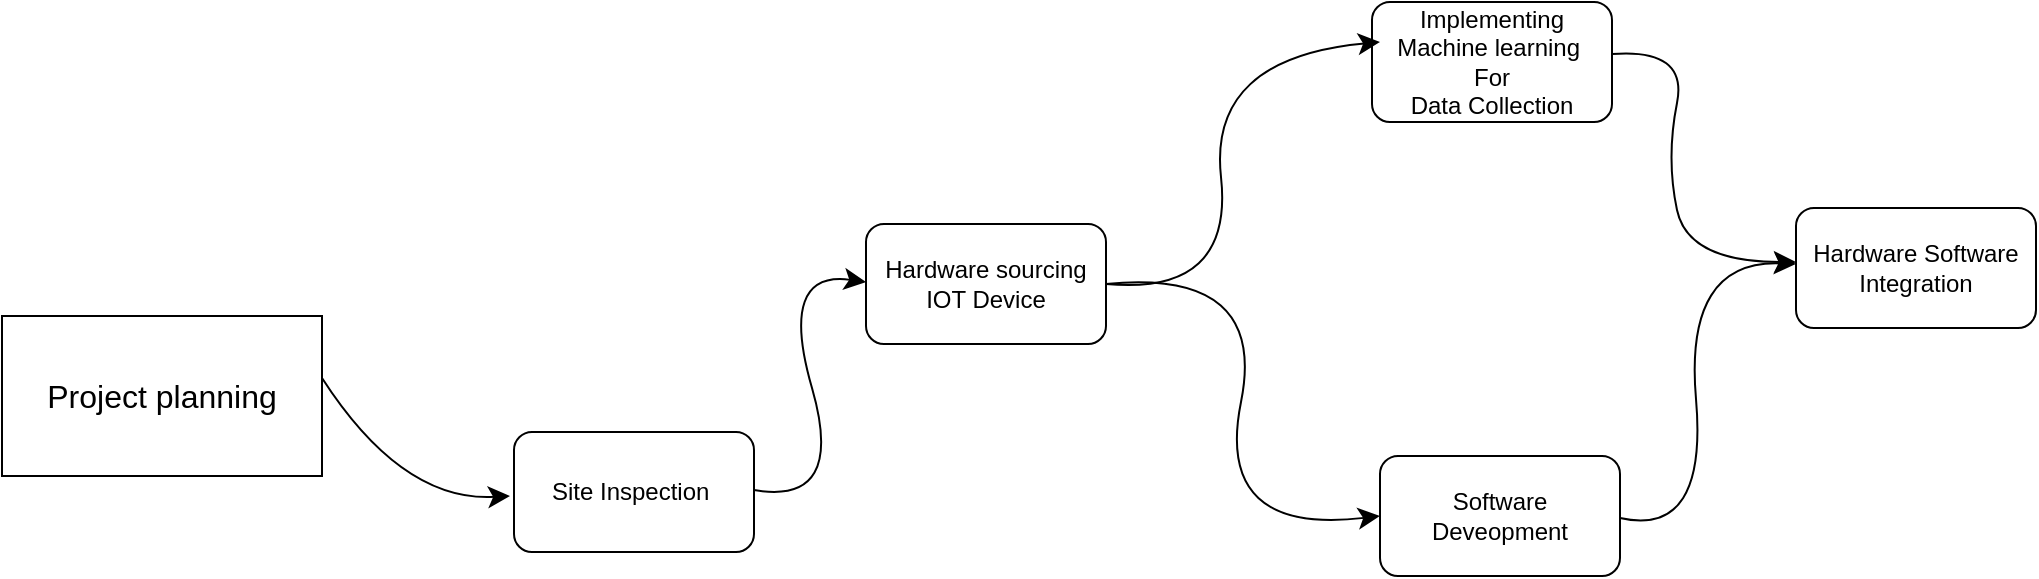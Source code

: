 <mxfile version="24.0.0" type="github">
  <diagram name="Page-1" id="iJkEJ1rcQp7hbcqYqNzw">
    <mxGraphModel dx="1546" dy="590" grid="0" gridSize="10" guides="1" tooltips="1" connect="1" arrows="1" fold="1" page="0" pageScale="1" pageWidth="827" pageHeight="1169" math="0" shadow="0">
      <root>
        <mxCell id="0" />
        <mxCell id="1" parent="0" />
        <mxCell id="ZFDVp7OSxAcBzb1-uy14-2" value="&lt;span style=&quot;font-size: 16px;&quot;&gt;Project planning&lt;/span&gt;" style="rounded=0;whiteSpace=wrap;html=1;" vertex="1" parent="1">
          <mxGeometry x="-305" y="218" width="160" height="80" as="geometry" />
        </mxCell>
        <mxCell id="ZFDVp7OSxAcBzb1-uy14-6" value="Site Inspection&amp;nbsp;" style="rounded=1;whiteSpace=wrap;html=1;" vertex="1" parent="1">
          <mxGeometry x="-49" y="276" width="120" height="60" as="geometry" />
        </mxCell>
        <mxCell id="ZFDVp7OSxAcBzb1-uy14-9" value="Implementing Machine learning&amp;nbsp;&lt;div&gt;For&lt;/div&gt;&lt;div&gt;Data Collection&lt;/div&gt;" style="rounded=1;whiteSpace=wrap;html=1;" vertex="1" parent="1">
          <mxGeometry x="380" y="61" width="120" height="60" as="geometry" />
        </mxCell>
        <mxCell id="ZFDVp7OSxAcBzb1-uy14-12" value="Software Deveopment" style="rounded=1;whiteSpace=wrap;html=1;" vertex="1" parent="1">
          <mxGeometry x="384" y="288" width="120" height="60" as="geometry" />
        </mxCell>
        <mxCell id="ZFDVp7OSxAcBzb1-uy14-13" value="Hardware Software&lt;div&gt;Integration&lt;/div&gt;" style="rounded=1;whiteSpace=wrap;html=1;" vertex="1" parent="1">
          <mxGeometry x="592" y="164" width="120" height="60" as="geometry" />
        </mxCell>
        <mxCell id="ZFDVp7OSxAcBzb1-uy14-14" value="&lt;span style=&quot;caret-color: rgb(0, 0, 0); color: rgb(0, 0, 0); font-family: Helvetica; font-size: 12px; font-style: normal; font-variant-caps: normal; font-weight: 400; letter-spacing: normal; orphans: auto; text-align: center; text-indent: 0px; text-transform: none; white-space: normal; widows: auto; word-spacing: 0px; -webkit-tap-highlight-color: rgba(26, 26, 26, 0.3); -webkit-text-size-adjust: none; -webkit-text-stroke-width: 0px; background-color: rgb(255, 255, 255); text-decoration: none; display: inline !important; float: none;&quot;&gt;Hardware sourcing&lt;/span&gt;&lt;div style=&quot;caret-color: rgb(0, 0, 0); color: rgb(0, 0, 0); font-family: Helvetica; font-size: 12px; font-style: normal; font-variant-caps: normal; font-weight: 400; letter-spacing: normal; orphans: auto; text-align: center; text-indent: 0px; text-transform: none; white-space: normal; widows: auto; word-spacing: 0px; -webkit-tap-highlight-color: rgba(26, 26, 26, 0.3); -webkit-text-size-adjust: none; -webkit-text-stroke-width: 0px; text-decoration: none;&quot;&gt;IOT Device&lt;/div&gt;" style="rounded=1;whiteSpace=wrap;html=1;" vertex="1" parent="1">
          <mxGeometry x="127" y="172" width="120" height="60" as="geometry" />
        </mxCell>
        <mxCell id="ZFDVp7OSxAcBzb1-uy14-18" value="" style="edgeStyle=none;orthogonalLoop=1;jettySize=auto;html=1;rounded=0;fontSize=12;startSize=8;endSize=8;curved=1;" edge="1" parent="1">
          <mxGeometry width="140" relative="1" as="geometry">
            <mxPoint x="-145" y="249" as="sourcePoint" />
            <mxPoint x="-51" y="308" as="targetPoint" />
            <Array as="points">
              <mxPoint x="-105" y="311" />
            </Array>
          </mxGeometry>
        </mxCell>
        <mxCell id="ZFDVp7OSxAcBzb1-uy14-19" value="" style="edgeStyle=none;orthogonalLoop=1;jettySize=auto;html=1;rounded=0;fontSize=12;startSize=8;endSize=8;curved=1;entryX=0;entryY=0.5;entryDx=0;entryDy=0;exitX=1;exitY=0.5;exitDx=0;exitDy=0;" edge="1" parent="1">
          <mxGeometry width="140" relative="1" as="geometry">
            <mxPoint x="71" y="305" as="sourcePoint" />
            <mxPoint x="127" y="201" as="targetPoint" />
            <Array as="points">
              <mxPoint x="117" y="313" />
              <mxPoint x="83" y="195" />
            </Array>
          </mxGeometry>
        </mxCell>
        <mxCell id="ZFDVp7OSxAcBzb1-uy14-23" value="" style="edgeStyle=none;orthogonalLoop=1;jettySize=auto;html=1;rounded=0;fontSize=12;startSize=8;endSize=8;curved=1;entryX=0;entryY=0.5;entryDx=0;entryDy=0;exitX=1;exitY=0.5;exitDx=0;exitDy=0;" edge="1" parent="1" source="ZFDVp7OSxAcBzb1-uy14-14">
          <mxGeometry width="140" relative="1" as="geometry">
            <mxPoint x="250" y="200" as="sourcePoint" />
            <mxPoint x="384" y="81.0" as="targetPoint" />
            <Array as="points">
              <mxPoint x="311" y="208" />
              <mxPoint x="298" y="89" />
            </Array>
          </mxGeometry>
        </mxCell>
        <mxCell id="ZFDVp7OSxAcBzb1-uy14-27" value="" style="edgeStyle=none;orthogonalLoop=1;jettySize=auto;html=1;rounded=0;fontSize=12;startSize=8;endSize=8;curved=1;entryX=0;entryY=0.5;entryDx=0;entryDy=0;" edge="1" parent="1" target="ZFDVp7OSxAcBzb1-uy14-12">
          <mxGeometry width="140" relative="1" as="geometry">
            <mxPoint x="247" y="202" as="sourcePoint" />
            <mxPoint x="393" y="203" as="targetPoint" />
            <Array as="points">
              <mxPoint x="328" y="194" />
              <mxPoint x="301" y="328" />
            </Array>
          </mxGeometry>
        </mxCell>
        <mxCell id="ZFDVp7OSxAcBzb1-uy14-28" value="" style="edgeStyle=none;orthogonalLoop=1;jettySize=auto;html=1;rounded=0;fontSize=12;startSize=8;endSize=8;curved=1;entryX=0;entryY=0.5;entryDx=0;entryDy=0;" edge="1" parent="1">
          <mxGeometry width="140" relative="1" as="geometry">
            <mxPoint x="500" y="87" as="sourcePoint" />
            <mxPoint x="592" y="191" as="targetPoint" />
            <Array as="points">
              <mxPoint x="538" y="84" />
              <mxPoint x="527" y="139" />
              <mxPoint x="538" y="191" />
            </Array>
          </mxGeometry>
        </mxCell>
        <mxCell id="ZFDVp7OSxAcBzb1-uy14-29" value="" style="edgeStyle=none;orthogonalLoop=1;jettySize=auto;html=1;rounded=0;fontSize=12;startSize=8;endSize=8;curved=1;exitX=1;exitY=0.5;exitDx=0;exitDy=0;" edge="1" parent="1">
          <mxGeometry width="140" relative="1" as="geometry">
            <mxPoint x="504.0" y="319" as="sourcePoint" />
            <mxPoint x="592" y="192" as="targetPoint" />
            <Array as="points">
              <mxPoint x="548" y="329" />
              <mxPoint x="536" y="190" />
            </Array>
          </mxGeometry>
        </mxCell>
      </root>
    </mxGraphModel>
  </diagram>
</mxfile>
